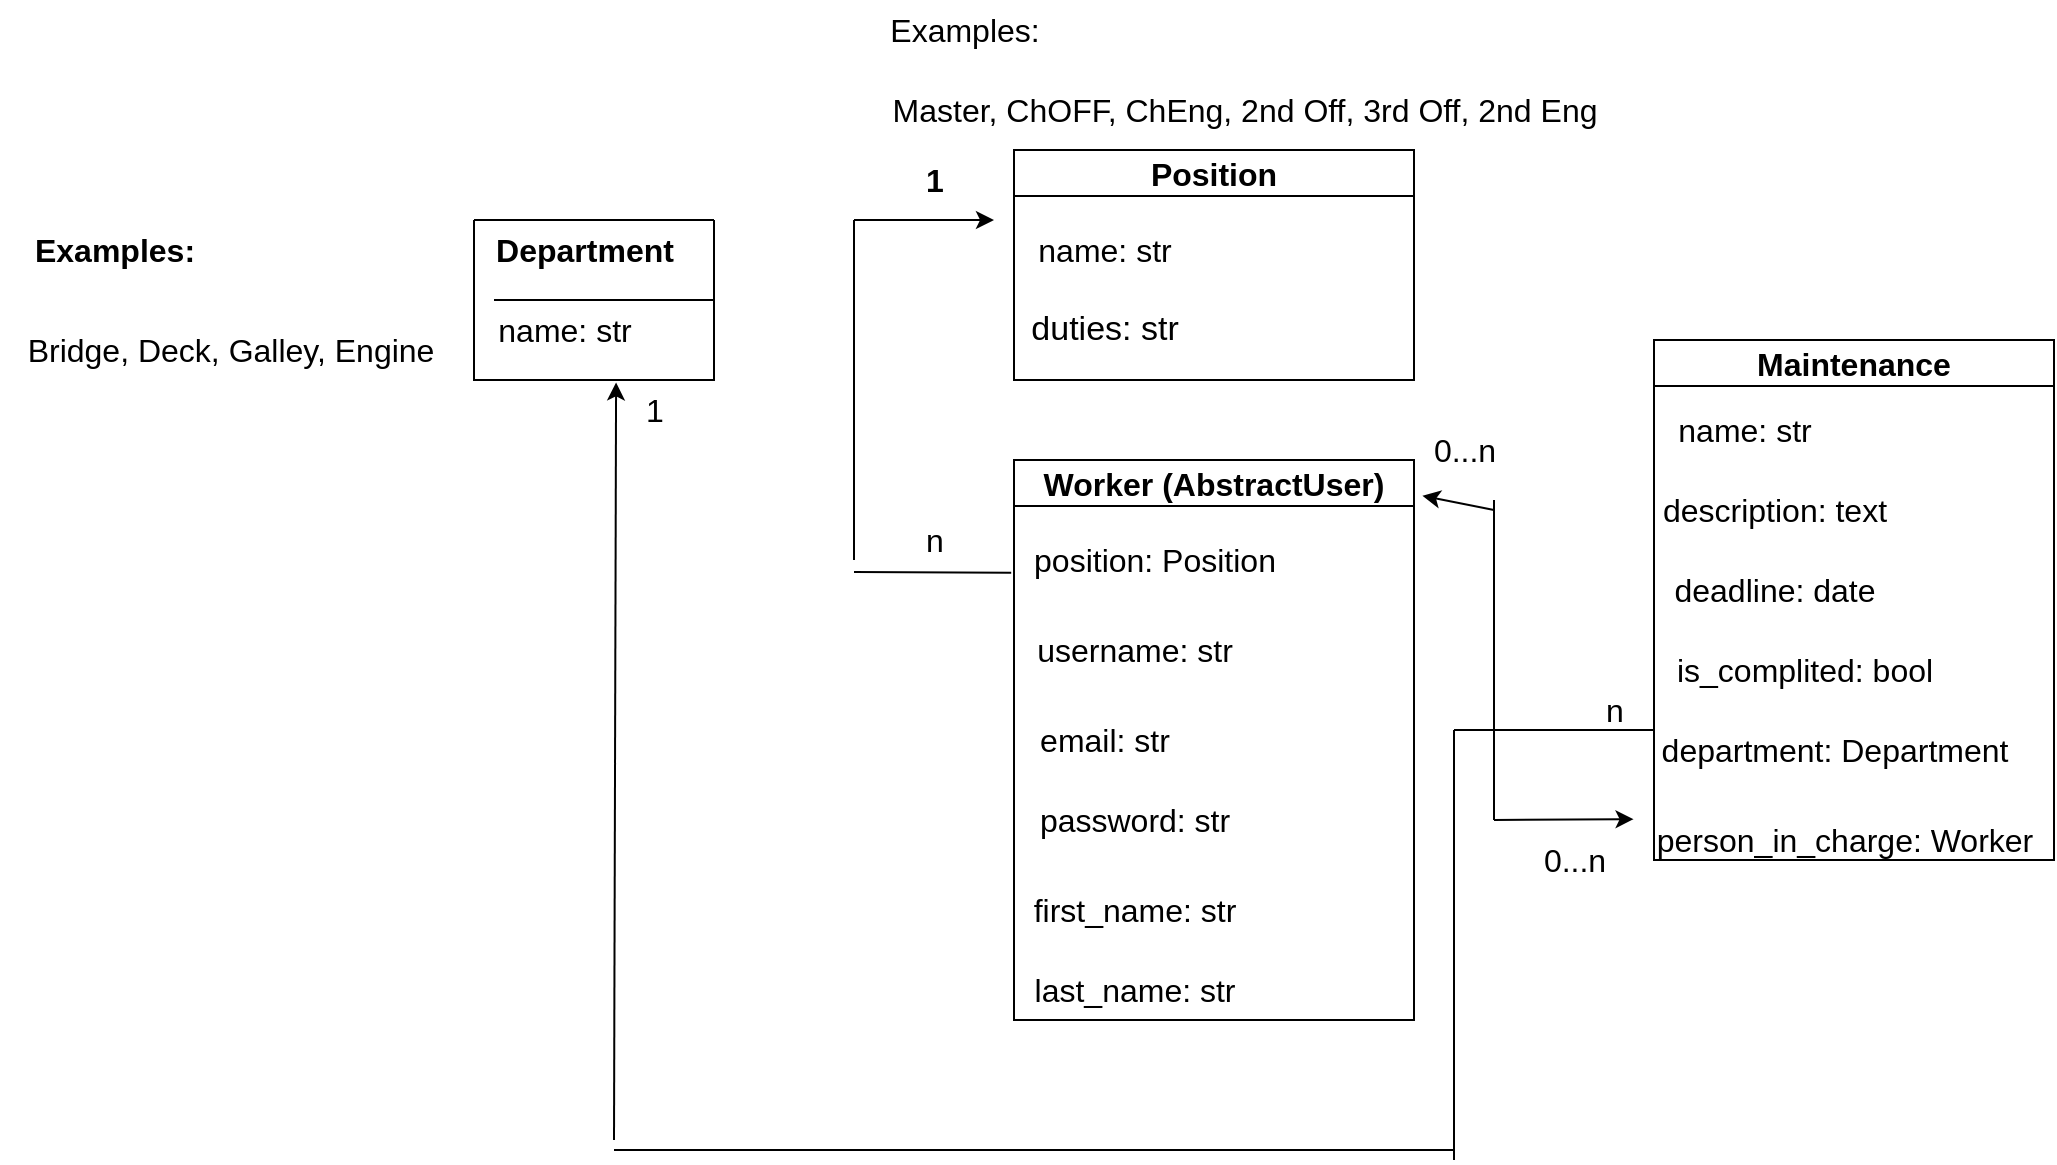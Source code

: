 <mxfile version="20.5.3" type="embed"><diagram id="23iRSUPoRavnBvh4doch" name="Page-1"><mxGraphModel dx="2019" dy="1118" grid="1" gridSize="10" guides="1" tooltips="1" connect="1" arrows="1" fold="1" page="1" pageScale="1" pageWidth="827" pageHeight="1169" math="0" shadow="0"><root><mxCell id="0"/><mxCell id="1" parent="0"/><mxCell id="22" value="" style="swimlane;startSize=0;fontSize=16;" parent="1" vertex="1"><mxGeometry x="-590" y="120" width="120" height="80" as="geometry"/></mxCell><mxCell id="23" value="" style="endArrow=none;html=1;rounded=0;fontSize=16;entryX=1;entryY=0.5;entryDx=0;entryDy=0;" parent="22" target="22" edge="1"><mxGeometry width="50" height="50" relative="1" as="geometry"><mxPoint x="10" y="40" as="sourcePoint"/><mxPoint x="114" y="39.5" as="targetPoint"/></mxGeometry></mxCell><mxCell id="12" value="&lt;b&gt;Department&lt;/b&gt;" style="text;html=1;align=center;verticalAlign=middle;resizable=0;points=[];autosize=1;strokeColor=none;fillColor=none;fontSize=16;" parent="22" vertex="1"><mxGeometry width="110" height="30" as="geometry"/></mxCell><mxCell id="14" value="name: str" style="text;html=1;align=center;verticalAlign=middle;resizable=0;points=[];autosize=1;strokeColor=none;fillColor=none;fontSize=16;" parent="22" vertex="1"><mxGeometry y="40" width="90" height="30" as="geometry"/></mxCell><mxCell id="31" value="&lt;b&gt;Examples:&lt;/b&gt;" style="text;html=1;align=center;verticalAlign=middle;resizable=0;points=[];autosize=1;strokeColor=none;fillColor=none;fontSize=16;" parent="1" vertex="1"><mxGeometry x="-820" y="120" width="100" height="30" as="geometry"/></mxCell><mxCell id="32" value="Bridge, Deck, Galley, Engine" style="text;html=1;align=center;verticalAlign=middle;resizable=0;points=[];autosize=1;strokeColor=none;fillColor=none;fontSize=16;" parent="1" vertex="1"><mxGeometry x="-827" y="170" width="230" height="30" as="geometry"/></mxCell><mxCell id="33" value="Position" style="swimlane;whiteSpace=wrap;html=1;fontSize=16;" parent="1" vertex="1"><mxGeometry x="-320" y="85" width="200" height="115" as="geometry"/></mxCell><mxCell id="42" value="name: str" style="text;html=1;align=center;verticalAlign=middle;resizable=0;points=[];autosize=1;strokeColor=none;fillColor=none;fontSize=16;" parent="33" vertex="1"><mxGeometry y="35" width="90" height="30" as="geometry"/></mxCell><mxCell id="102" value="&lt;font style=&quot;font-size: 17px;&quot;&gt;duties: str&lt;/font&gt;" style="text;html=1;align=center;verticalAlign=middle;resizable=0;points=[];autosize=1;strokeColor=none;fillColor=none;" vertex="1" parent="33"><mxGeometry x="-5" y="75" width="100" height="30" as="geometry"/></mxCell><mxCell id="44" value="Examples:" style="text;html=1;align=center;verticalAlign=middle;resizable=0;points=[];autosize=1;strokeColor=none;fillColor=none;fontSize=16;" parent="1" vertex="1"><mxGeometry x="-395" y="10" width="100" height="30" as="geometry"/></mxCell><mxCell id="45" value="Master, ChOFF, ChEng, 2nd Off, 3rd Off, 2nd Eng" style="text;html=1;align=center;verticalAlign=middle;resizable=0;points=[];autosize=1;strokeColor=none;fillColor=none;fontSize=16;" parent="1" vertex="1"><mxGeometry x="-395" y="50" width="380" height="30" as="geometry"/></mxCell><mxCell id="55" value="Worker (AbstractUser)" style="swimlane;whiteSpace=wrap;html=1;fontSize=16;" parent="1" vertex="1"><mxGeometry x="-320" y="240" width="200" height="280" as="geometry"/></mxCell><mxCell id="56" value="position: Position" style="text;html=1;align=center;verticalAlign=middle;resizable=0;points=[];autosize=1;strokeColor=none;fillColor=none;fontSize=16;" parent="55" vertex="1"><mxGeometry y="35" width="140" height="30" as="geometry"/></mxCell><mxCell id="57" value="username: str" style="text;html=1;align=center;verticalAlign=middle;resizable=0;points=[];autosize=1;strokeColor=none;fillColor=none;fontSize=16;" parent="55" vertex="1"><mxGeometry y="80" width="120" height="30" as="geometry"/></mxCell><mxCell id="58" value="email: str" style="text;html=1;align=center;verticalAlign=middle;resizable=0;points=[];autosize=1;strokeColor=none;fillColor=none;fontSize=16;" parent="55" vertex="1"><mxGeometry y="125" width="90" height="30" as="geometry"/></mxCell><mxCell id="59" value="password: str" style="text;html=1;align=center;verticalAlign=middle;resizable=0;points=[];autosize=1;strokeColor=none;fillColor=none;fontSize=16;" parent="55" vertex="1"><mxGeometry y="165" width="120" height="30" as="geometry"/></mxCell><mxCell id="60" value="first_name: str" style="text;html=1;align=center;verticalAlign=middle;resizable=0;points=[];autosize=1;strokeColor=none;fillColor=none;fontSize=16;" parent="55" vertex="1"><mxGeometry y="210" width="120" height="30" as="geometry"/></mxCell><mxCell id="61" value="last_name: str" style="text;html=1;align=center;verticalAlign=middle;resizable=0;points=[];autosize=1;strokeColor=none;fillColor=none;fontSize=16;" parent="55" vertex="1"><mxGeometry y="250" width="120" height="30" as="geometry"/></mxCell><mxCell id="65" value="" style="endArrow=none;html=1;rounded=0;fontSize=16;entryX=-0.01;entryY=0.713;entryDx=0;entryDy=0;entryPerimeter=0;" parent="1" target="56" edge="1"><mxGeometry width="50" height="50" relative="1" as="geometry"><mxPoint x="-400" y="296" as="sourcePoint"/><mxPoint x="-340" y="290" as="targetPoint"/></mxGeometry></mxCell><mxCell id="66" value="" style="endArrow=none;html=1;rounded=0;fontSize=16;" parent="1" edge="1"><mxGeometry width="50" height="50" relative="1" as="geometry"><mxPoint x="-400" y="290" as="sourcePoint"/><mxPoint x="-400" y="120" as="targetPoint"/></mxGeometry></mxCell><mxCell id="68" value="" style="endArrow=classic;html=1;rounded=0;fontSize=16;" parent="1" edge="1"><mxGeometry width="50" height="50" relative="1" as="geometry"><mxPoint x="-400" y="120" as="sourcePoint"/><mxPoint x="-330" y="120" as="targetPoint"/></mxGeometry></mxCell><mxCell id="69" value="n" style="text;html=1;align=center;verticalAlign=middle;resizable=0;points=[];autosize=1;strokeColor=none;fillColor=none;fontSize=16;fontStyle=0" parent="1" vertex="1"><mxGeometry x="-375" y="265" width="30" height="30" as="geometry"/></mxCell><mxCell id="70" value="1" style="text;html=1;align=center;verticalAlign=middle;resizable=0;points=[];autosize=1;strokeColor=none;fillColor=none;fontSize=16;fontStyle=1" parent="1" vertex="1"><mxGeometry x="-375" y="85" width="30" height="30" as="geometry"/></mxCell><mxCell id="71" value="Maintenance" style="swimlane;whiteSpace=wrap;html=1;fontSize=16;" parent="1" vertex="1"><mxGeometry y="180" width="200" height="260" as="geometry"/></mxCell><mxCell id="72" value="name: str" style="text;html=1;align=center;verticalAlign=middle;resizable=0;points=[];autosize=1;strokeColor=none;fillColor=none;fontSize=16;" parent="71" vertex="1"><mxGeometry y="30" width="90" height="30" as="geometry"/></mxCell><mxCell id="73" value="description: text" style="text;html=1;align=center;verticalAlign=middle;resizable=0;points=[];autosize=1;strokeColor=none;fillColor=none;fontSize=16;" parent="71" vertex="1"><mxGeometry x="-10" y="70" width="140" height="30" as="geometry"/></mxCell><mxCell id="74" value="deadline: date" style="text;html=1;align=center;verticalAlign=middle;resizable=0;points=[];autosize=1;strokeColor=none;fillColor=none;fontSize=16;" parent="71" vertex="1"><mxGeometry y="110" width="120" height="30" as="geometry"/></mxCell><mxCell id="75" value="is_complited: bool" style="text;html=1;align=center;verticalAlign=middle;resizable=0;points=[];autosize=1;strokeColor=none;fillColor=none;fontSize=16;" parent="71" vertex="1"><mxGeometry y="150" width="150" height="30" as="geometry"/></mxCell><mxCell id="76" value="department: Department" style="text;html=1;align=center;verticalAlign=middle;resizable=0;points=[];autosize=1;strokeColor=none;fillColor=none;fontSize=16;" parent="71" vertex="1"><mxGeometry x="-10" y="190" width="200" height="30" as="geometry"/></mxCell><mxCell id="77" value="person_in_charge: Worker" style="text;html=1;align=center;verticalAlign=middle;resizable=0;points=[];autosize=1;strokeColor=none;fillColor=none;fontSize=16;" parent="71" vertex="1"><mxGeometry x="-10" y="235" width="210" height="30" as="geometry"/></mxCell><mxCell id="81" value="" style="endArrow=none;html=1;rounded=0;fontSize=16;" parent="1" edge="1"><mxGeometry width="50" height="50" relative="1" as="geometry"><mxPoint x="-80" y="420" as="sourcePoint"/><mxPoint x="-80" y="260" as="targetPoint"/></mxGeometry></mxCell><mxCell id="83" value="" style="endArrow=classic;html=1;rounded=0;fontSize=16;entryX=1.021;entryY=0.064;entryDx=0;entryDy=0;entryPerimeter=0;" parent="1" target="55" edge="1"><mxGeometry width="50" height="50" relative="1" as="geometry"><mxPoint x="-80" y="265" as="sourcePoint"/><mxPoint x="-30" y="215" as="targetPoint"/></mxGeometry></mxCell><mxCell id="84" value="" style="endArrow=classic;html=1;rounded=0;fontSize=16;entryX=-0.001;entryY=0.153;entryDx=0;entryDy=0;entryPerimeter=0;" parent="1" target="77" edge="1"><mxGeometry width="50" height="50" relative="1" as="geometry"><mxPoint x="-80" y="420" as="sourcePoint"/><mxPoint x="-30" y="370" as="targetPoint"/></mxGeometry></mxCell><mxCell id="85" value="0...n" style="text;html=1;align=center;verticalAlign=middle;resizable=0;points=[];autosize=1;strokeColor=none;fillColor=none;fontSize=16;" parent="1" vertex="1"><mxGeometry x="-65" y="425" width="50" height="30" as="geometry"/></mxCell><mxCell id="86" value="0...n" style="text;html=1;align=center;verticalAlign=middle;resizable=0;points=[];autosize=1;strokeColor=none;fillColor=none;fontSize=16;" parent="1" vertex="1"><mxGeometry x="-120" y="220" width="50" height="30" as="geometry"/></mxCell><mxCell id="87" value="" style="endArrow=none;html=1;rounded=0;fontSize=16;" parent="1" edge="1"><mxGeometry width="50" height="50" relative="1" as="geometry"><mxPoint x="-100" y="375" as="sourcePoint"/><mxPoint y="375" as="targetPoint"/></mxGeometry></mxCell><mxCell id="89" value="" style="endArrow=none;html=1;rounded=0;fontSize=16;" parent="1" edge="1"><mxGeometry width="50" height="50" relative="1" as="geometry"><mxPoint x="-100" y="590" as="sourcePoint"/><mxPoint x="-100" y="375" as="targetPoint"/></mxGeometry></mxCell><mxCell id="90" value="" style="endArrow=none;html=1;rounded=0;fontSize=16;" parent="1" edge="1"><mxGeometry width="50" height="50" relative="1" as="geometry"><mxPoint x="-520" y="585" as="sourcePoint"/><mxPoint x="-100" y="585" as="targetPoint"/></mxGeometry></mxCell><mxCell id="92" value="" style="endArrow=classic;html=1;rounded=0;fontSize=16;entryX=0.592;entryY=1.015;entryDx=0;entryDy=0;entryPerimeter=0;" parent="1" target="22" edge="1"><mxGeometry width="50" height="50" relative="1" as="geometry"><mxPoint x="-520" y="580" as="sourcePoint"/><mxPoint x="-470" y="530" as="targetPoint"/></mxGeometry></mxCell><mxCell id="93" value="n" style="text;html=1;align=center;verticalAlign=middle;resizable=0;points=[];autosize=1;strokeColor=none;fillColor=none;fontSize=16;" parent="1" vertex="1"><mxGeometry x="-35" y="350" width="30" height="30" as="geometry"/></mxCell><mxCell id="94" value="1" style="text;html=1;align=center;verticalAlign=middle;resizable=0;points=[];autosize=1;strokeColor=none;fillColor=none;fontSize=16;" parent="1" vertex="1"><mxGeometry x="-515" y="200" width="30" height="30" as="geometry"/></mxCell></root></mxGraphModel></diagram></mxfile>